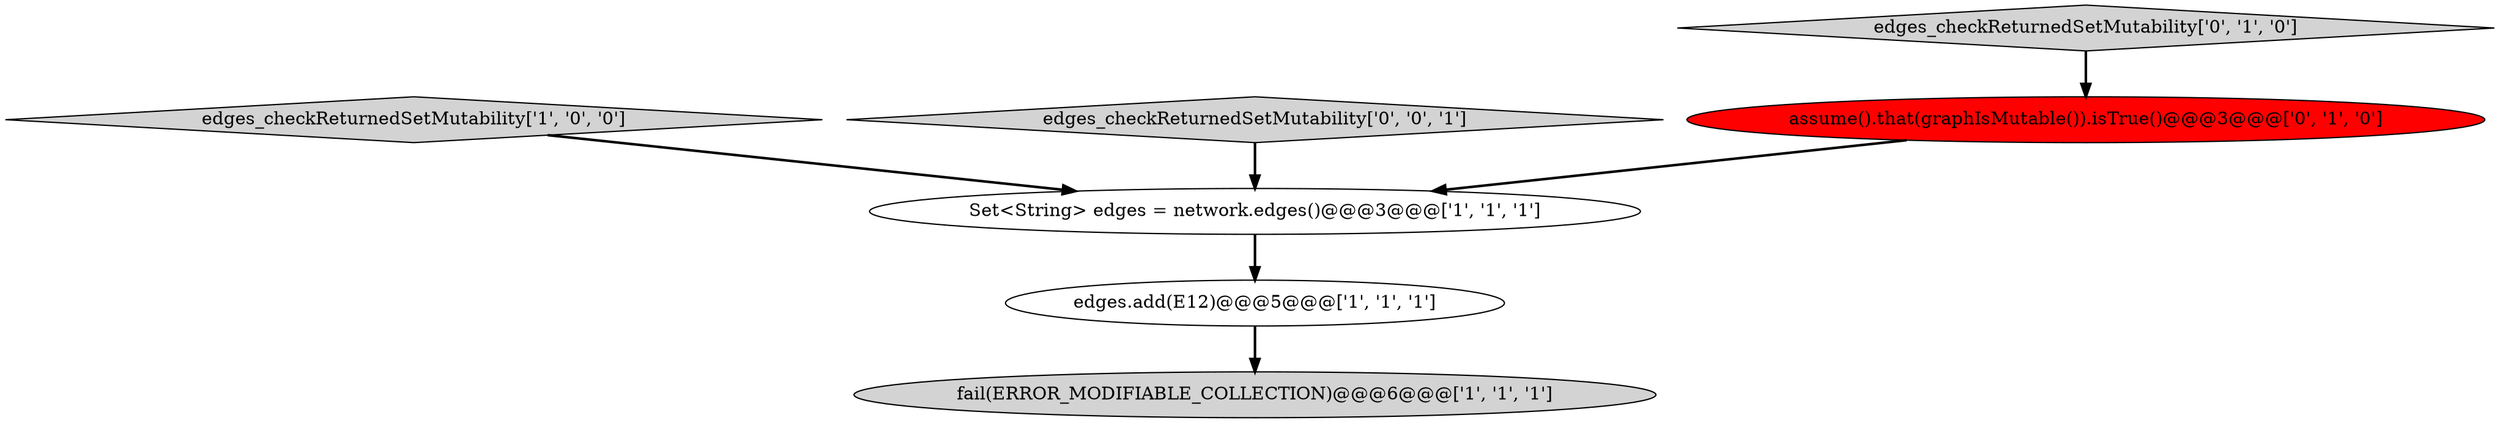 digraph {
1 [style = filled, label = "edges.add(E12)@@@5@@@['1', '1', '1']", fillcolor = white, shape = ellipse image = "AAA0AAABBB1BBB"];
4 [style = filled, label = "edges_checkReturnedSetMutability['0', '1', '0']", fillcolor = lightgray, shape = diamond image = "AAA0AAABBB2BBB"];
3 [style = filled, label = "edges_checkReturnedSetMutability['1', '0', '0']", fillcolor = lightgray, shape = diamond image = "AAA0AAABBB1BBB"];
6 [style = filled, label = "edges_checkReturnedSetMutability['0', '0', '1']", fillcolor = lightgray, shape = diamond image = "AAA0AAABBB3BBB"];
0 [style = filled, label = "Set<String> edges = network.edges()@@@3@@@['1', '1', '1']", fillcolor = white, shape = ellipse image = "AAA0AAABBB1BBB"];
2 [style = filled, label = "fail(ERROR_MODIFIABLE_COLLECTION)@@@6@@@['1', '1', '1']", fillcolor = lightgray, shape = ellipse image = "AAA0AAABBB1BBB"];
5 [style = filled, label = "assume().that(graphIsMutable()).isTrue()@@@3@@@['0', '1', '0']", fillcolor = red, shape = ellipse image = "AAA1AAABBB2BBB"];
1->2 [style = bold, label=""];
6->0 [style = bold, label=""];
5->0 [style = bold, label=""];
4->5 [style = bold, label=""];
0->1 [style = bold, label=""];
3->0 [style = bold, label=""];
}

